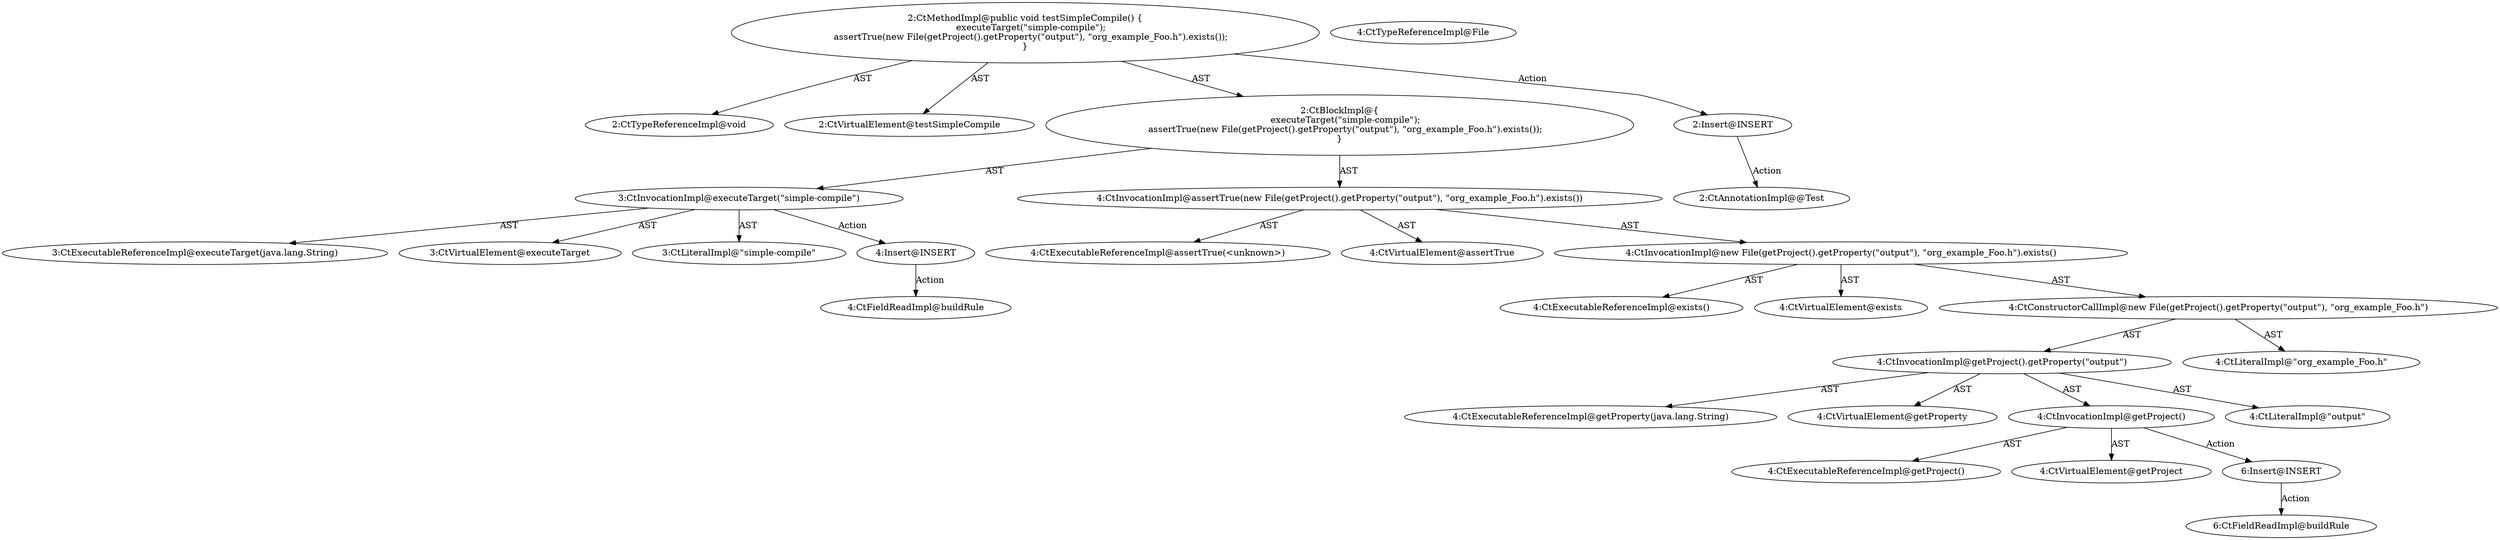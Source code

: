 digraph "testSimpleCompile#?" {
0 [label="2:CtTypeReferenceImpl@void" shape=ellipse]
1 [label="2:CtVirtualElement@testSimpleCompile" shape=ellipse]
2 [label="3:CtExecutableReferenceImpl@executeTarget(java.lang.String)" shape=ellipse]
3 [label="3:CtVirtualElement@executeTarget" shape=ellipse]
4 [label="3:CtLiteralImpl@\"simple-compile\"" shape=ellipse]
5 [label="3:CtInvocationImpl@executeTarget(\"simple-compile\")" shape=ellipse]
6 [label="4:CtExecutableReferenceImpl@assertTrue(<unknown>)" shape=ellipse]
7 [label="4:CtVirtualElement@assertTrue" shape=ellipse]
8 [label="4:CtExecutableReferenceImpl@exists()" shape=ellipse]
9 [label="4:CtVirtualElement@exists" shape=ellipse]
10 [label="4:CtTypeReferenceImpl@File" shape=ellipse]
11 [label="4:CtExecutableReferenceImpl@getProperty(java.lang.String)" shape=ellipse]
12 [label="4:CtVirtualElement@getProperty" shape=ellipse]
13 [label="4:CtExecutableReferenceImpl@getProject()" shape=ellipse]
14 [label="4:CtVirtualElement@getProject" shape=ellipse]
15 [label="4:CtInvocationImpl@getProject()" shape=ellipse]
16 [label="4:CtLiteralImpl@\"output\"" shape=ellipse]
17 [label="4:CtInvocationImpl@getProject().getProperty(\"output\")" shape=ellipse]
18 [label="4:CtLiteralImpl@\"org_example_Foo.h\"" shape=ellipse]
19 [label="4:CtConstructorCallImpl@new File(getProject().getProperty(\"output\"), \"org_example_Foo.h\")" shape=ellipse]
20 [label="4:CtInvocationImpl@new File(getProject().getProperty(\"output\"), \"org_example_Foo.h\").exists()" shape=ellipse]
21 [label="4:CtInvocationImpl@assertTrue(new File(getProject().getProperty(\"output\"), \"org_example_Foo.h\").exists())" shape=ellipse]
22 [label="2:CtBlockImpl@\{
    executeTarget(\"simple-compile\");
    assertTrue(new File(getProject().getProperty(\"output\"), \"org_example_Foo.h\").exists());
\}" shape=ellipse]
23 [label="2:CtMethodImpl@public void testSimpleCompile() \{
    executeTarget(\"simple-compile\");
    assertTrue(new File(getProject().getProperty(\"output\"), \"org_example_Foo.h\").exists());
\}" shape=ellipse]
24 [label="2:Insert@INSERT" shape=ellipse]
25 [label="2:CtAnnotationImpl@@Test" shape=ellipse]
26 [label="4:Insert@INSERT" shape=ellipse]
27 [label="4:CtFieldReadImpl@buildRule" shape=ellipse]
28 [label="6:Insert@INSERT" shape=ellipse]
29 [label="6:CtFieldReadImpl@buildRule" shape=ellipse]
5 -> 3 [label="AST"];
5 -> 2 [label="AST"];
5 -> 4 [label="AST"];
5 -> 26 [label="Action"];
15 -> 14 [label="AST"];
15 -> 13 [label="AST"];
15 -> 28 [label="Action"];
17 -> 12 [label="AST"];
17 -> 15 [label="AST"];
17 -> 11 [label="AST"];
17 -> 16 [label="AST"];
19 -> 17 [label="AST"];
19 -> 18 [label="AST"];
20 -> 9 [label="AST"];
20 -> 19 [label="AST"];
20 -> 8 [label="AST"];
21 -> 7 [label="AST"];
21 -> 6 [label="AST"];
21 -> 20 [label="AST"];
22 -> 5 [label="AST"];
22 -> 21 [label="AST"];
23 -> 1 [label="AST"];
23 -> 0 [label="AST"];
23 -> 22 [label="AST"];
23 -> 24 [label="Action"];
24 -> 25 [label="Action"];
26 -> 27 [label="Action"];
28 -> 29 [label="Action"];
}